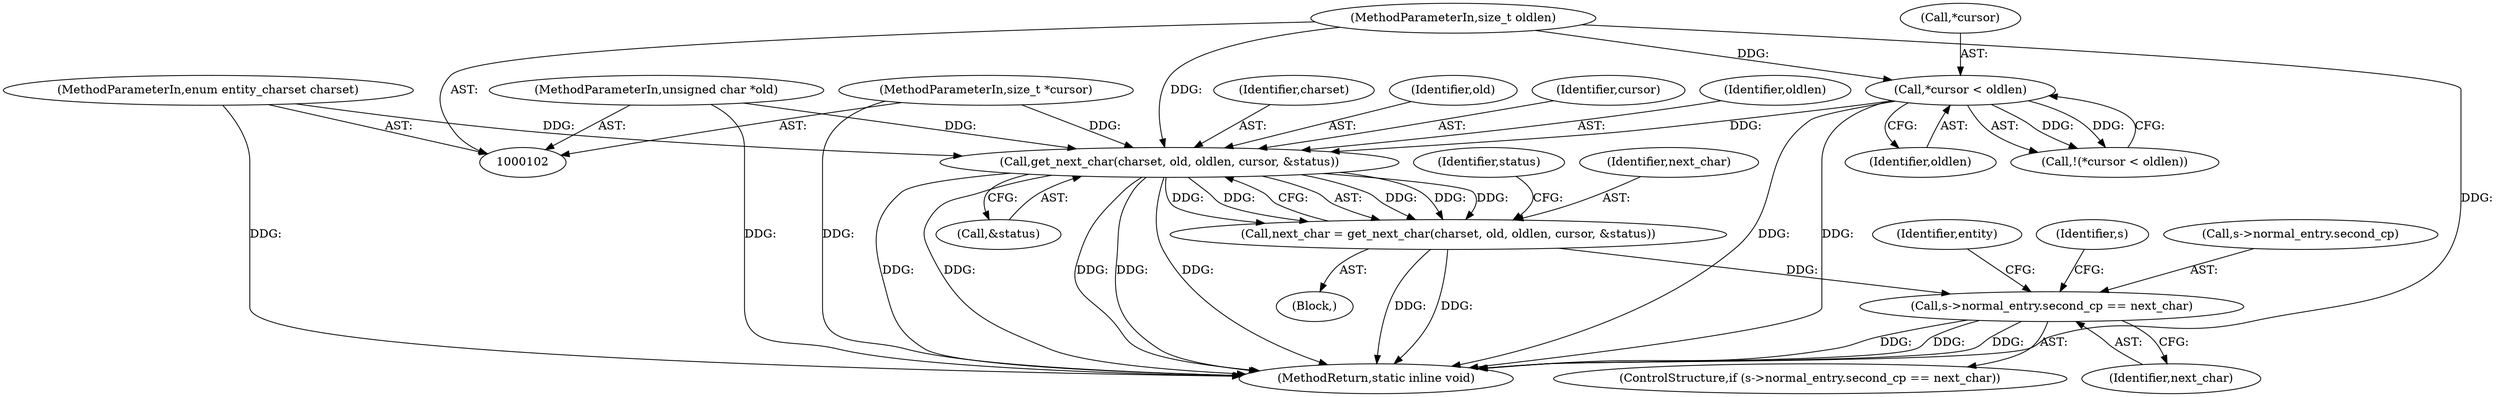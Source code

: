 digraph "0_php-src_0da8b8b801f9276359262f1ef8274c7812d3dfda?w=1_2@pointer" {
"1000193" [label="(Call,get_next_char(charset, old, oldlen, cursor, &status))"];
"1000104" [label="(MethodParameterIn,enum entity_charset charset)"];
"1000108" [label="(MethodParameterIn,unsigned char *old)"];
"1000186" [label="(Call,*cursor < oldlen)"];
"1000109" [label="(MethodParameterIn,size_t oldlen)"];
"1000110" [label="(MethodParameterIn,size_t *cursor)"];
"1000191" [label="(Call,next_char = get_next_char(charset, old, oldlen, cursor, &status))"];
"1000243" [label="(Call,s->normal_entry.second_cp == next_char)"];
"1000173" [label="(Block,)"];
"1000194" [label="(Identifier,charset)"];
"1000192" [label="(Identifier,next_char)"];
"1000186" [label="(Call,*cursor < oldlen)"];
"1000195" [label="(Identifier,old)"];
"1000253" [label="(Identifier,entity)"];
"1000191" [label="(Call,next_char = get_next_char(charset, old, oldlen, cursor, &status))"];
"1000198" [label="(Call,&status)"];
"1000110" [label="(MethodParameterIn,size_t *cursor)"];
"1000187" [label="(Call,*cursor)"];
"1000240" [label="(Identifier,s)"];
"1000108" [label="(MethodParameterIn,unsigned char *old)"];
"1000197" [label="(Identifier,cursor)"];
"1000244" [label="(Call,s->normal_entry.second_cp)"];
"1000189" [label="(Identifier,oldlen)"];
"1000249" [label="(Identifier,next_char)"];
"1000242" [label="(ControlStructure,if (s->normal_entry.second_cp == next_char))"];
"1000196" [label="(Identifier,oldlen)"];
"1000303" [label="(MethodReturn,static inline void)"];
"1000109" [label="(MethodParameterIn,size_t oldlen)"];
"1000243" [label="(Call,s->normal_entry.second_cp == next_char)"];
"1000193" [label="(Call,get_next_char(charset, old, oldlen, cursor, &status))"];
"1000202" [label="(Identifier,status)"];
"1000104" [label="(MethodParameterIn,enum entity_charset charset)"];
"1000185" [label="(Call,!(*cursor < oldlen))"];
"1000193" -> "1000191"  [label="AST: "];
"1000193" -> "1000198"  [label="CFG: "];
"1000194" -> "1000193"  [label="AST: "];
"1000195" -> "1000193"  [label="AST: "];
"1000196" -> "1000193"  [label="AST: "];
"1000197" -> "1000193"  [label="AST: "];
"1000198" -> "1000193"  [label="AST: "];
"1000191" -> "1000193"  [label="CFG: "];
"1000193" -> "1000303"  [label="DDG: "];
"1000193" -> "1000303"  [label="DDG: "];
"1000193" -> "1000303"  [label="DDG: "];
"1000193" -> "1000303"  [label="DDG: "];
"1000193" -> "1000303"  [label="DDG: "];
"1000193" -> "1000191"  [label="DDG: "];
"1000193" -> "1000191"  [label="DDG: "];
"1000193" -> "1000191"  [label="DDG: "];
"1000193" -> "1000191"  [label="DDG: "];
"1000193" -> "1000191"  [label="DDG: "];
"1000104" -> "1000193"  [label="DDG: "];
"1000108" -> "1000193"  [label="DDG: "];
"1000186" -> "1000193"  [label="DDG: "];
"1000109" -> "1000193"  [label="DDG: "];
"1000110" -> "1000193"  [label="DDG: "];
"1000104" -> "1000102"  [label="AST: "];
"1000104" -> "1000303"  [label="DDG: "];
"1000108" -> "1000102"  [label="AST: "];
"1000108" -> "1000303"  [label="DDG: "];
"1000186" -> "1000185"  [label="AST: "];
"1000186" -> "1000189"  [label="CFG: "];
"1000187" -> "1000186"  [label="AST: "];
"1000189" -> "1000186"  [label="AST: "];
"1000185" -> "1000186"  [label="CFG: "];
"1000186" -> "1000303"  [label="DDG: "];
"1000186" -> "1000303"  [label="DDG: "];
"1000186" -> "1000185"  [label="DDG: "];
"1000186" -> "1000185"  [label="DDG: "];
"1000109" -> "1000186"  [label="DDG: "];
"1000109" -> "1000102"  [label="AST: "];
"1000109" -> "1000303"  [label="DDG: "];
"1000110" -> "1000102"  [label="AST: "];
"1000110" -> "1000303"  [label="DDG: "];
"1000191" -> "1000173"  [label="AST: "];
"1000192" -> "1000191"  [label="AST: "];
"1000202" -> "1000191"  [label="CFG: "];
"1000191" -> "1000303"  [label="DDG: "];
"1000191" -> "1000303"  [label="DDG: "];
"1000191" -> "1000243"  [label="DDG: "];
"1000243" -> "1000242"  [label="AST: "];
"1000243" -> "1000249"  [label="CFG: "];
"1000244" -> "1000243"  [label="AST: "];
"1000249" -> "1000243"  [label="AST: "];
"1000253" -> "1000243"  [label="CFG: "];
"1000240" -> "1000243"  [label="CFG: "];
"1000243" -> "1000303"  [label="DDG: "];
"1000243" -> "1000303"  [label="DDG: "];
"1000243" -> "1000303"  [label="DDG: "];
}

